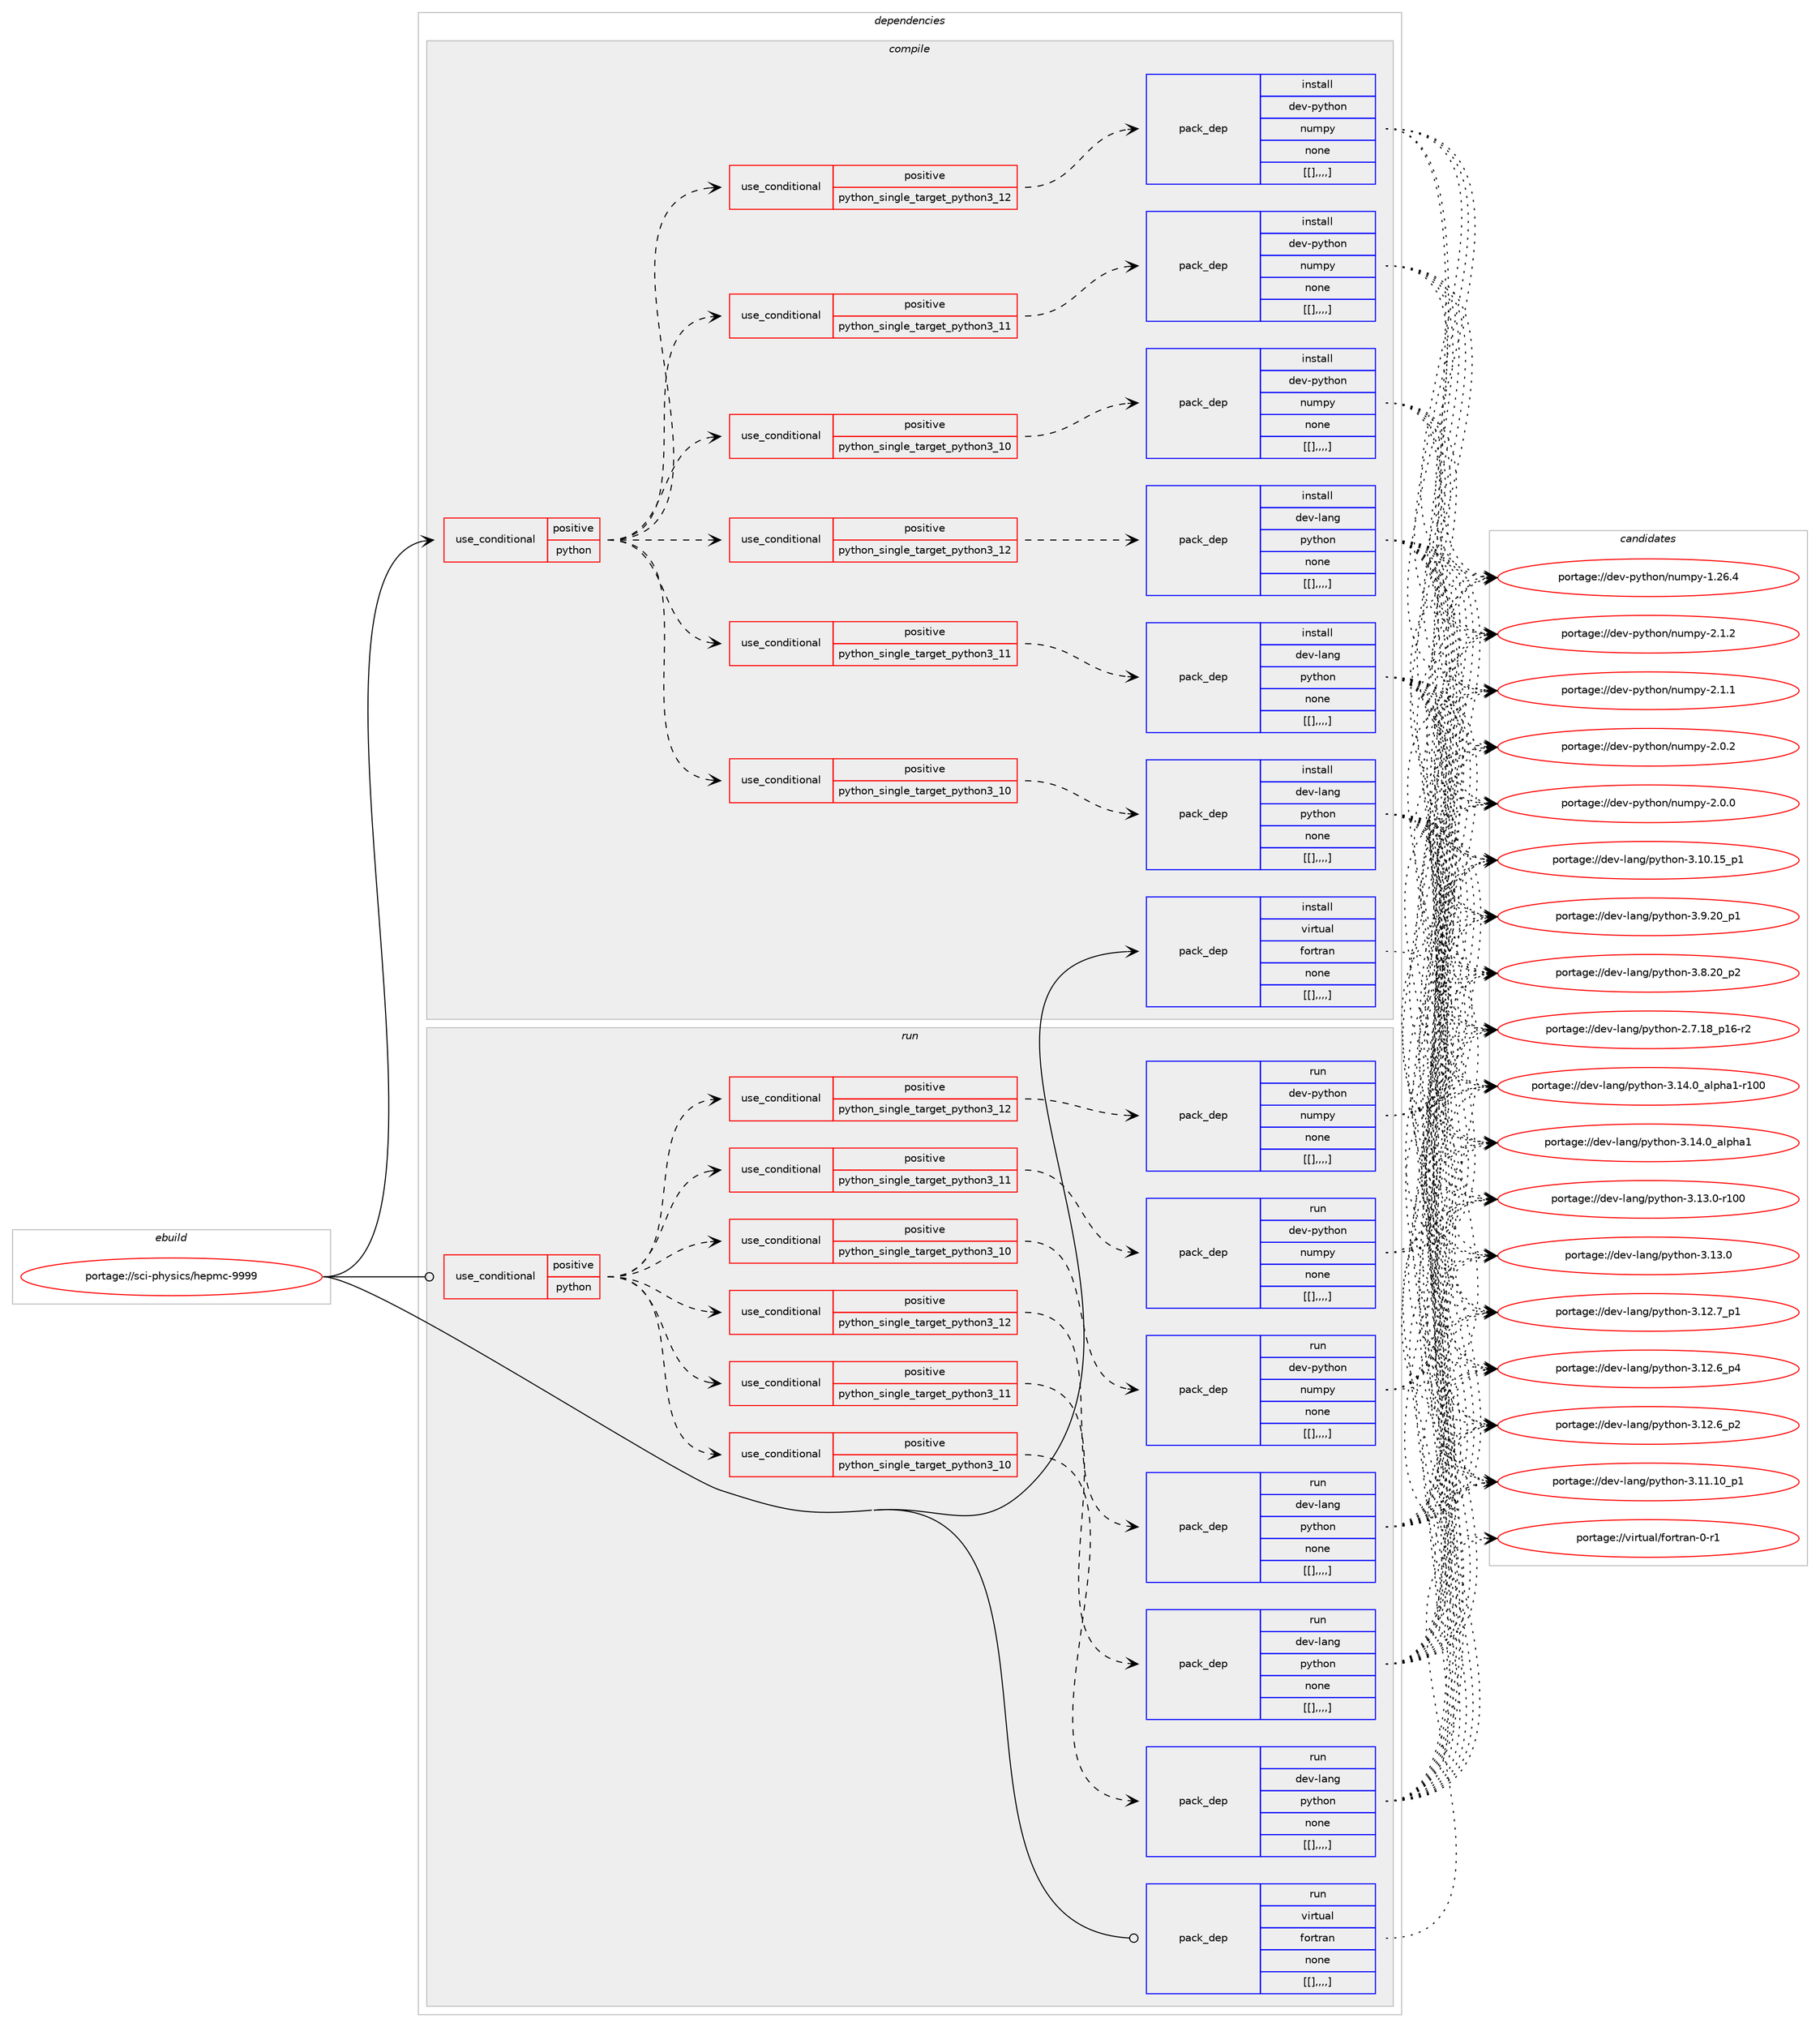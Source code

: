 digraph prolog {

# *************
# Graph options
# *************

newrank=true;
concentrate=true;
compound=true;
graph [rankdir=LR,fontname=Helvetica,fontsize=10,ranksep=1.5];#, ranksep=2.5, nodesep=0.2];
edge  [arrowhead=vee];
node  [fontname=Helvetica,fontsize=10];

# **********
# The ebuild
# **********

subgraph cluster_leftcol {
color=gray;
label=<<i>ebuild</i>>;
id [label="portage://sci-physics/hepmc-9999", color=red, width=4, href="../sci-physics/hepmc-9999.svg"];
}

# ****************
# The dependencies
# ****************

subgraph cluster_midcol {
color=gray;
label=<<i>dependencies</i>>;
subgraph cluster_compile {
fillcolor="#eeeeee";
style=filled;
label=<<i>compile</i>>;
subgraph cond115285 {
dependency433303 [label=<<TABLE BORDER="0" CELLBORDER="1" CELLSPACING="0" CELLPADDING="4"><TR><TD ROWSPAN="3" CELLPADDING="10">use_conditional</TD></TR><TR><TD>positive</TD></TR><TR><TD>python</TD></TR></TABLE>>, shape=none, color=red];
subgraph cond115294 {
dependency433321 [label=<<TABLE BORDER="0" CELLBORDER="1" CELLSPACING="0" CELLPADDING="4"><TR><TD ROWSPAN="3" CELLPADDING="10">use_conditional</TD></TR><TR><TD>positive</TD></TR><TR><TD>python_single_target_python3_10</TD></TR></TABLE>>, shape=none, color=red];
subgraph pack314862 {
dependency433338 [label=<<TABLE BORDER="0" CELLBORDER="1" CELLSPACING="0" CELLPADDING="4" WIDTH="220"><TR><TD ROWSPAN="6" CELLPADDING="30">pack_dep</TD></TR><TR><TD WIDTH="110">install</TD></TR><TR><TD>dev-lang</TD></TR><TR><TD>python</TD></TR><TR><TD>none</TD></TR><TR><TD>[[],,,,]</TD></TR></TABLE>>, shape=none, color=blue];
}
dependency433321:e -> dependency433338:w [weight=20,style="dashed",arrowhead="vee"];
}
dependency433303:e -> dependency433321:w [weight=20,style="dashed",arrowhead="vee"];
subgraph cond115317 {
dependency433369 [label=<<TABLE BORDER="0" CELLBORDER="1" CELLSPACING="0" CELLPADDING="4"><TR><TD ROWSPAN="3" CELLPADDING="10">use_conditional</TD></TR><TR><TD>positive</TD></TR><TR><TD>python_single_target_python3_11</TD></TR></TABLE>>, shape=none, color=red];
subgraph pack314886 {
dependency433404 [label=<<TABLE BORDER="0" CELLBORDER="1" CELLSPACING="0" CELLPADDING="4" WIDTH="220"><TR><TD ROWSPAN="6" CELLPADDING="30">pack_dep</TD></TR><TR><TD WIDTH="110">install</TD></TR><TR><TD>dev-lang</TD></TR><TR><TD>python</TD></TR><TR><TD>none</TD></TR><TR><TD>[[],,,,]</TD></TR></TABLE>>, shape=none, color=blue];
}
dependency433369:e -> dependency433404:w [weight=20,style="dashed",arrowhead="vee"];
}
dependency433303:e -> dependency433369:w [weight=20,style="dashed",arrowhead="vee"];
subgraph cond115335 {
dependency433447 [label=<<TABLE BORDER="0" CELLBORDER="1" CELLSPACING="0" CELLPADDING="4"><TR><TD ROWSPAN="3" CELLPADDING="10">use_conditional</TD></TR><TR><TD>positive</TD></TR><TR><TD>python_single_target_python3_12</TD></TR></TABLE>>, shape=none, color=red];
subgraph pack314945 {
dependency433464 [label=<<TABLE BORDER="0" CELLBORDER="1" CELLSPACING="0" CELLPADDING="4" WIDTH="220"><TR><TD ROWSPAN="6" CELLPADDING="30">pack_dep</TD></TR><TR><TD WIDTH="110">install</TD></TR><TR><TD>dev-lang</TD></TR><TR><TD>python</TD></TR><TR><TD>none</TD></TR><TR><TD>[[],,,,]</TD></TR></TABLE>>, shape=none, color=blue];
}
dependency433447:e -> dependency433464:w [weight=20,style="dashed",arrowhead="vee"];
}
dependency433303:e -> dependency433447:w [weight=20,style="dashed",arrowhead="vee"];
subgraph cond115344 {
dependency433469 [label=<<TABLE BORDER="0" CELLBORDER="1" CELLSPACING="0" CELLPADDING="4"><TR><TD ROWSPAN="3" CELLPADDING="10">use_conditional</TD></TR><TR><TD>positive</TD></TR><TR><TD>python_single_target_python3_10</TD></TR></TABLE>>, shape=none, color=red];
subgraph pack314959 {
dependency433473 [label=<<TABLE BORDER="0" CELLBORDER="1" CELLSPACING="0" CELLPADDING="4" WIDTH="220"><TR><TD ROWSPAN="6" CELLPADDING="30">pack_dep</TD></TR><TR><TD WIDTH="110">install</TD></TR><TR><TD>dev-python</TD></TR><TR><TD>numpy</TD></TR><TR><TD>none</TD></TR><TR><TD>[[],,,,]</TD></TR></TABLE>>, shape=none, color=blue];
}
dependency433469:e -> dependency433473:w [weight=20,style="dashed",arrowhead="vee"];
}
dependency433303:e -> dependency433469:w [weight=20,style="dashed",arrowhead="vee"];
subgraph cond115357 {
dependency433519 [label=<<TABLE BORDER="0" CELLBORDER="1" CELLSPACING="0" CELLPADDING="4"><TR><TD ROWSPAN="3" CELLPADDING="10">use_conditional</TD></TR><TR><TD>positive</TD></TR><TR><TD>python_single_target_python3_11</TD></TR></TABLE>>, shape=none, color=red];
subgraph pack314999 {
dependency433538 [label=<<TABLE BORDER="0" CELLBORDER="1" CELLSPACING="0" CELLPADDING="4" WIDTH="220"><TR><TD ROWSPAN="6" CELLPADDING="30">pack_dep</TD></TR><TR><TD WIDTH="110">install</TD></TR><TR><TD>dev-python</TD></TR><TR><TD>numpy</TD></TR><TR><TD>none</TD></TR><TR><TD>[[],,,,]</TD></TR></TABLE>>, shape=none, color=blue];
}
dependency433519:e -> dependency433538:w [weight=20,style="dashed",arrowhead="vee"];
}
dependency433303:e -> dependency433519:w [weight=20,style="dashed",arrowhead="vee"];
subgraph cond115375 {
dependency433555 [label=<<TABLE BORDER="0" CELLBORDER="1" CELLSPACING="0" CELLPADDING="4"><TR><TD ROWSPAN="3" CELLPADDING="10">use_conditional</TD></TR><TR><TD>positive</TD></TR><TR><TD>python_single_target_python3_12</TD></TR></TABLE>>, shape=none, color=red];
subgraph pack315022 {
dependency433586 [label=<<TABLE BORDER="0" CELLBORDER="1" CELLSPACING="0" CELLPADDING="4" WIDTH="220"><TR><TD ROWSPAN="6" CELLPADDING="30">pack_dep</TD></TR><TR><TD WIDTH="110">install</TD></TR><TR><TD>dev-python</TD></TR><TR><TD>numpy</TD></TR><TR><TD>none</TD></TR><TR><TD>[[],,,,]</TD></TR></TABLE>>, shape=none, color=blue];
}
dependency433555:e -> dependency433586:w [weight=20,style="dashed",arrowhead="vee"];
}
dependency433303:e -> dependency433555:w [weight=20,style="dashed",arrowhead="vee"];
}
id:e -> dependency433303:w [weight=20,style="solid",arrowhead="vee"];
subgraph pack315067 {
dependency433636 [label=<<TABLE BORDER="0" CELLBORDER="1" CELLSPACING="0" CELLPADDING="4" WIDTH="220"><TR><TD ROWSPAN="6" CELLPADDING="30">pack_dep</TD></TR><TR><TD WIDTH="110">install</TD></TR><TR><TD>virtual</TD></TR><TR><TD>fortran</TD></TR><TR><TD>none</TD></TR><TR><TD>[[],,,,]</TD></TR></TABLE>>, shape=none, color=blue];
}
id:e -> dependency433636:w [weight=20,style="solid",arrowhead="vee"];
}
subgraph cluster_compileandrun {
fillcolor="#eeeeee";
style=filled;
label=<<i>compile and run</i>>;
}
subgraph cluster_run {
fillcolor="#eeeeee";
style=filled;
label=<<i>run</i>>;
subgraph cond115419 {
dependency433673 [label=<<TABLE BORDER="0" CELLBORDER="1" CELLSPACING="0" CELLPADDING="4"><TR><TD ROWSPAN="3" CELLPADDING="10">use_conditional</TD></TR><TR><TD>positive</TD></TR><TR><TD>python</TD></TR></TABLE>>, shape=none, color=red];
subgraph cond115420 {
dependency433676 [label=<<TABLE BORDER="0" CELLBORDER="1" CELLSPACING="0" CELLPADDING="4"><TR><TD ROWSPAN="3" CELLPADDING="10">use_conditional</TD></TR><TR><TD>positive</TD></TR><TR><TD>python_single_target_python3_10</TD></TR></TABLE>>, shape=none, color=red];
subgraph pack315104 {
dependency433733 [label=<<TABLE BORDER="0" CELLBORDER="1" CELLSPACING="0" CELLPADDING="4" WIDTH="220"><TR><TD ROWSPAN="6" CELLPADDING="30">pack_dep</TD></TR><TR><TD WIDTH="110">run</TD></TR><TR><TD>dev-lang</TD></TR><TR><TD>python</TD></TR><TR><TD>none</TD></TR><TR><TD>[[],,,,]</TD></TR></TABLE>>, shape=none, color=blue];
}
dependency433676:e -> dependency433733:w [weight=20,style="dashed",arrowhead="vee"];
}
dependency433673:e -> dependency433676:w [weight=20,style="dashed",arrowhead="vee"];
subgraph cond115453 {
dependency433796 [label=<<TABLE BORDER="0" CELLBORDER="1" CELLSPACING="0" CELLPADDING="4"><TR><TD ROWSPAN="3" CELLPADDING="10">use_conditional</TD></TR><TR><TD>positive</TD></TR><TR><TD>python_single_target_python3_11</TD></TR></TABLE>>, shape=none, color=red];
subgraph pack315171 {
dependency433833 [label=<<TABLE BORDER="0" CELLBORDER="1" CELLSPACING="0" CELLPADDING="4" WIDTH="220"><TR><TD ROWSPAN="6" CELLPADDING="30">pack_dep</TD></TR><TR><TD WIDTH="110">run</TD></TR><TR><TD>dev-lang</TD></TR><TR><TD>python</TD></TR><TR><TD>none</TD></TR><TR><TD>[[],,,,]</TD></TR></TABLE>>, shape=none, color=blue];
}
dependency433796:e -> dependency433833:w [weight=20,style="dashed",arrowhead="vee"];
}
dependency433673:e -> dependency433796:w [weight=20,style="dashed",arrowhead="vee"];
subgraph cond115497 {
dependency433894 [label=<<TABLE BORDER="0" CELLBORDER="1" CELLSPACING="0" CELLPADDING="4"><TR><TD ROWSPAN="3" CELLPADDING="10">use_conditional</TD></TR><TR><TD>positive</TD></TR><TR><TD>python_single_target_python3_12</TD></TR></TABLE>>, shape=none, color=red];
subgraph pack315209 {
dependency433897 [label=<<TABLE BORDER="0" CELLBORDER="1" CELLSPACING="0" CELLPADDING="4" WIDTH="220"><TR><TD ROWSPAN="6" CELLPADDING="30">pack_dep</TD></TR><TR><TD WIDTH="110">run</TD></TR><TR><TD>dev-lang</TD></TR><TR><TD>python</TD></TR><TR><TD>none</TD></TR><TR><TD>[[],,,,]</TD></TR></TABLE>>, shape=none, color=blue];
}
dependency433894:e -> dependency433897:w [weight=20,style="dashed",arrowhead="vee"];
}
dependency433673:e -> dependency433894:w [weight=20,style="dashed",arrowhead="vee"];
subgraph cond115532 {
dependency433949 [label=<<TABLE BORDER="0" CELLBORDER="1" CELLSPACING="0" CELLPADDING="4"><TR><TD ROWSPAN="3" CELLPADDING="10">use_conditional</TD></TR><TR><TD>positive</TD></TR><TR><TD>python_single_target_python3_10</TD></TR></TABLE>>, shape=none, color=red];
subgraph pack315242 {
dependency433965 [label=<<TABLE BORDER="0" CELLBORDER="1" CELLSPACING="0" CELLPADDING="4" WIDTH="220"><TR><TD ROWSPAN="6" CELLPADDING="30">pack_dep</TD></TR><TR><TD WIDTH="110">run</TD></TR><TR><TD>dev-python</TD></TR><TR><TD>numpy</TD></TR><TR><TD>none</TD></TR><TR><TD>[[],,,,]</TD></TR></TABLE>>, shape=none, color=blue];
}
dependency433949:e -> dependency433965:w [weight=20,style="dashed",arrowhead="vee"];
}
dependency433673:e -> dependency433949:w [weight=20,style="dashed",arrowhead="vee"];
subgraph cond115563 {
dependency434008 [label=<<TABLE BORDER="0" CELLBORDER="1" CELLSPACING="0" CELLPADDING="4"><TR><TD ROWSPAN="3" CELLPADDING="10">use_conditional</TD></TR><TR><TD>positive</TD></TR><TR><TD>python_single_target_python3_11</TD></TR></TABLE>>, shape=none, color=red];
subgraph pack315289 {
dependency434068 [label=<<TABLE BORDER="0" CELLBORDER="1" CELLSPACING="0" CELLPADDING="4" WIDTH="220"><TR><TD ROWSPAN="6" CELLPADDING="30">pack_dep</TD></TR><TR><TD WIDTH="110">run</TD></TR><TR><TD>dev-python</TD></TR><TR><TD>numpy</TD></TR><TR><TD>none</TD></TR><TR><TD>[[],,,,]</TD></TR></TABLE>>, shape=none, color=blue];
}
dependency434008:e -> dependency434068:w [weight=20,style="dashed",arrowhead="vee"];
}
dependency433673:e -> dependency434008:w [weight=20,style="dashed",arrowhead="vee"];
subgraph cond115593 {
dependency434088 [label=<<TABLE BORDER="0" CELLBORDER="1" CELLSPACING="0" CELLPADDING="4"><TR><TD ROWSPAN="3" CELLPADDING="10">use_conditional</TD></TR><TR><TD>positive</TD></TR><TR><TD>python_single_target_python3_12</TD></TR></TABLE>>, shape=none, color=red];
subgraph pack315325 {
dependency434089 [label=<<TABLE BORDER="0" CELLBORDER="1" CELLSPACING="0" CELLPADDING="4" WIDTH="220"><TR><TD ROWSPAN="6" CELLPADDING="30">pack_dep</TD></TR><TR><TD WIDTH="110">run</TD></TR><TR><TD>dev-python</TD></TR><TR><TD>numpy</TD></TR><TR><TD>none</TD></TR><TR><TD>[[],,,,]</TD></TR></TABLE>>, shape=none, color=blue];
}
dependency434088:e -> dependency434089:w [weight=20,style="dashed",arrowhead="vee"];
}
dependency433673:e -> dependency434088:w [weight=20,style="dashed",arrowhead="vee"];
}
id:e -> dependency433673:w [weight=20,style="solid",arrowhead="odot"];
subgraph pack315340 {
dependency434118 [label=<<TABLE BORDER="0" CELLBORDER="1" CELLSPACING="0" CELLPADDING="4" WIDTH="220"><TR><TD ROWSPAN="6" CELLPADDING="30">pack_dep</TD></TR><TR><TD WIDTH="110">run</TD></TR><TR><TD>virtual</TD></TR><TR><TD>fortran</TD></TR><TR><TD>none</TD></TR><TR><TD>[[],,,,]</TD></TR></TABLE>>, shape=none, color=blue];
}
id:e -> dependency434118:w [weight=20,style="solid",arrowhead="odot"];
}
}

# **************
# The candidates
# **************

subgraph cluster_choices {
rank=same;
color=gray;
label=<<i>candidates</i>>;

subgraph choice314528 {
color=black;
nodesep=1;
choice100101118451089711010347112121116104111110455146495246489597108112104974945114494848 [label="portage://dev-lang/python-3.14.0_alpha1-r100", color=red, width=4,href="../dev-lang/python-3.14.0_alpha1-r100.svg"];
choice1001011184510897110103471121211161041111104551464952464895971081121049749 [label="portage://dev-lang/python-3.14.0_alpha1", color=red, width=4,href="../dev-lang/python-3.14.0_alpha1.svg"];
choice1001011184510897110103471121211161041111104551464951464845114494848 [label="portage://dev-lang/python-3.13.0-r100", color=red, width=4,href="../dev-lang/python-3.13.0-r100.svg"];
choice10010111845108971101034711212111610411111045514649514648 [label="portage://dev-lang/python-3.13.0", color=red, width=4,href="../dev-lang/python-3.13.0.svg"];
choice100101118451089711010347112121116104111110455146495046559511249 [label="portage://dev-lang/python-3.12.7_p1", color=red, width=4,href="../dev-lang/python-3.12.7_p1.svg"];
choice100101118451089711010347112121116104111110455146495046549511252 [label="portage://dev-lang/python-3.12.6_p4", color=red, width=4,href="../dev-lang/python-3.12.6_p4.svg"];
choice100101118451089711010347112121116104111110455146495046549511250 [label="portage://dev-lang/python-3.12.6_p2", color=red, width=4,href="../dev-lang/python-3.12.6_p2.svg"];
choice10010111845108971101034711212111610411111045514649494649489511249 [label="portage://dev-lang/python-3.11.10_p1", color=red, width=4,href="../dev-lang/python-3.11.10_p1.svg"];
choice10010111845108971101034711212111610411111045514649484649539511249 [label="portage://dev-lang/python-3.10.15_p1", color=red, width=4,href="../dev-lang/python-3.10.15_p1.svg"];
choice100101118451089711010347112121116104111110455146574650489511249 [label="portage://dev-lang/python-3.9.20_p1", color=red, width=4,href="../dev-lang/python-3.9.20_p1.svg"];
choice100101118451089711010347112121116104111110455146564650489511250 [label="portage://dev-lang/python-3.8.20_p2", color=red, width=4,href="../dev-lang/python-3.8.20_p2.svg"];
choice100101118451089711010347112121116104111110455046554649569511249544511450 [label="portage://dev-lang/python-2.7.18_p16-r2", color=red, width=4,href="../dev-lang/python-2.7.18_p16-r2.svg"];
dependency433338:e -> choice100101118451089711010347112121116104111110455146495246489597108112104974945114494848:w [style=dotted,weight="100"];
dependency433338:e -> choice1001011184510897110103471121211161041111104551464952464895971081121049749:w [style=dotted,weight="100"];
dependency433338:e -> choice1001011184510897110103471121211161041111104551464951464845114494848:w [style=dotted,weight="100"];
dependency433338:e -> choice10010111845108971101034711212111610411111045514649514648:w [style=dotted,weight="100"];
dependency433338:e -> choice100101118451089711010347112121116104111110455146495046559511249:w [style=dotted,weight="100"];
dependency433338:e -> choice100101118451089711010347112121116104111110455146495046549511252:w [style=dotted,weight="100"];
dependency433338:e -> choice100101118451089711010347112121116104111110455146495046549511250:w [style=dotted,weight="100"];
dependency433338:e -> choice10010111845108971101034711212111610411111045514649494649489511249:w [style=dotted,weight="100"];
dependency433338:e -> choice10010111845108971101034711212111610411111045514649484649539511249:w [style=dotted,weight="100"];
dependency433338:e -> choice100101118451089711010347112121116104111110455146574650489511249:w [style=dotted,weight="100"];
dependency433338:e -> choice100101118451089711010347112121116104111110455146564650489511250:w [style=dotted,weight="100"];
dependency433338:e -> choice100101118451089711010347112121116104111110455046554649569511249544511450:w [style=dotted,weight="100"];
}
subgraph choice314559 {
color=black;
nodesep=1;
choice100101118451089711010347112121116104111110455146495246489597108112104974945114494848 [label="portage://dev-lang/python-3.14.0_alpha1-r100", color=red, width=4,href="../dev-lang/python-3.14.0_alpha1-r100.svg"];
choice1001011184510897110103471121211161041111104551464952464895971081121049749 [label="portage://dev-lang/python-3.14.0_alpha1", color=red, width=4,href="../dev-lang/python-3.14.0_alpha1.svg"];
choice1001011184510897110103471121211161041111104551464951464845114494848 [label="portage://dev-lang/python-3.13.0-r100", color=red, width=4,href="../dev-lang/python-3.13.0-r100.svg"];
choice10010111845108971101034711212111610411111045514649514648 [label="portage://dev-lang/python-3.13.0", color=red, width=4,href="../dev-lang/python-3.13.0.svg"];
choice100101118451089711010347112121116104111110455146495046559511249 [label="portage://dev-lang/python-3.12.7_p1", color=red, width=4,href="../dev-lang/python-3.12.7_p1.svg"];
choice100101118451089711010347112121116104111110455146495046549511252 [label="portage://dev-lang/python-3.12.6_p4", color=red, width=4,href="../dev-lang/python-3.12.6_p4.svg"];
choice100101118451089711010347112121116104111110455146495046549511250 [label="portage://dev-lang/python-3.12.6_p2", color=red, width=4,href="../dev-lang/python-3.12.6_p2.svg"];
choice10010111845108971101034711212111610411111045514649494649489511249 [label="portage://dev-lang/python-3.11.10_p1", color=red, width=4,href="../dev-lang/python-3.11.10_p1.svg"];
choice10010111845108971101034711212111610411111045514649484649539511249 [label="portage://dev-lang/python-3.10.15_p1", color=red, width=4,href="../dev-lang/python-3.10.15_p1.svg"];
choice100101118451089711010347112121116104111110455146574650489511249 [label="portage://dev-lang/python-3.9.20_p1", color=red, width=4,href="../dev-lang/python-3.9.20_p1.svg"];
choice100101118451089711010347112121116104111110455146564650489511250 [label="portage://dev-lang/python-3.8.20_p2", color=red, width=4,href="../dev-lang/python-3.8.20_p2.svg"];
choice100101118451089711010347112121116104111110455046554649569511249544511450 [label="portage://dev-lang/python-2.7.18_p16-r2", color=red, width=4,href="../dev-lang/python-2.7.18_p16-r2.svg"];
dependency433404:e -> choice100101118451089711010347112121116104111110455146495246489597108112104974945114494848:w [style=dotted,weight="100"];
dependency433404:e -> choice1001011184510897110103471121211161041111104551464952464895971081121049749:w [style=dotted,weight="100"];
dependency433404:e -> choice1001011184510897110103471121211161041111104551464951464845114494848:w [style=dotted,weight="100"];
dependency433404:e -> choice10010111845108971101034711212111610411111045514649514648:w [style=dotted,weight="100"];
dependency433404:e -> choice100101118451089711010347112121116104111110455146495046559511249:w [style=dotted,weight="100"];
dependency433404:e -> choice100101118451089711010347112121116104111110455146495046549511252:w [style=dotted,weight="100"];
dependency433404:e -> choice100101118451089711010347112121116104111110455146495046549511250:w [style=dotted,weight="100"];
dependency433404:e -> choice10010111845108971101034711212111610411111045514649494649489511249:w [style=dotted,weight="100"];
dependency433404:e -> choice10010111845108971101034711212111610411111045514649484649539511249:w [style=dotted,weight="100"];
dependency433404:e -> choice100101118451089711010347112121116104111110455146574650489511249:w [style=dotted,weight="100"];
dependency433404:e -> choice100101118451089711010347112121116104111110455146564650489511250:w [style=dotted,weight="100"];
dependency433404:e -> choice100101118451089711010347112121116104111110455046554649569511249544511450:w [style=dotted,weight="100"];
}
subgraph choice314592 {
color=black;
nodesep=1;
choice100101118451089711010347112121116104111110455146495246489597108112104974945114494848 [label="portage://dev-lang/python-3.14.0_alpha1-r100", color=red, width=4,href="../dev-lang/python-3.14.0_alpha1-r100.svg"];
choice1001011184510897110103471121211161041111104551464952464895971081121049749 [label="portage://dev-lang/python-3.14.0_alpha1", color=red, width=4,href="../dev-lang/python-3.14.0_alpha1.svg"];
choice1001011184510897110103471121211161041111104551464951464845114494848 [label="portage://dev-lang/python-3.13.0-r100", color=red, width=4,href="../dev-lang/python-3.13.0-r100.svg"];
choice10010111845108971101034711212111610411111045514649514648 [label="portage://dev-lang/python-3.13.0", color=red, width=4,href="../dev-lang/python-3.13.0.svg"];
choice100101118451089711010347112121116104111110455146495046559511249 [label="portage://dev-lang/python-3.12.7_p1", color=red, width=4,href="../dev-lang/python-3.12.7_p1.svg"];
choice100101118451089711010347112121116104111110455146495046549511252 [label="portage://dev-lang/python-3.12.6_p4", color=red, width=4,href="../dev-lang/python-3.12.6_p4.svg"];
choice100101118451089711010347112121116104111110455146495046549511250 [label="portage://dev-lang/python-3.12.6_p2", color=red, width=4,href="../dev-lang/python-3.12.6_p2.svg"];
choice10010111845108971101034711212111610411111045514649494649489511249 [label="portage://dev-lang/python-3.11.10_p1", color=red, width=4,href="../dev-lang/python-3.11.10_p1.svg"];
choice10010111845108971101034711212111610411111045514649484649539511249 [label="portage://dev-lang/python-3.10.15_p1", color=red, width=4,href="../dev-lang/python-3.10.15_p1.svg"];
choice100101118451089711010347112121116104111110455146574650489511249 [label="portage://dev-lang/python-3.9.20_p1", color=red, width=4,href="../dev-lang/python-3.9.20_p1.svg"];
choice100101118451089711010347112121116104111110455146564650489511250 [label="portage://dev-lang/python-3.8.20_p2", color=red, width=4,href="../dev-lang/python-3.8.20_p2.svg"];
choice100101118451089711010347112121116104111110455046554649569511249544511450 [label="portage://dev-lang/python-2.7.18_p16-r2", color=red, width=4,href="../dev-lang/python-2.7.18_p16-r2.svg"];
dependency433464:e -> choice100101118451089711010347112121116104111110455146495246489597108112104974945114494848:w [style=dotted,weight="100"];
dependency433464:e -> choice1001011184510897110103471121211161041111104551464952464895971081121049749:w [style=dotted,weight="100"];
dependency433464:e -> choice1001011184510897110103471121211161041111104551464951464845114494848:w [style=dotted,weight="100"];
dependency433464:e -> choice10010111845108971101034711212111610411111045514649514648:w [style=dotted,weight="100"];
dependency433464:e -> choice100101118451089711010347112121116104111110455146495046559511249:w [style=dotted,weight="100"];
dependency433464:e -> choice100101118451089711010347112121116104111110455146495046549511252:w [style=dotted,weight="100"];
dependency433464:e -> choice100101118451089711010347112121116104111110455146495046549511250:w [style=dotted,weight="100"];
dependency433464:e -> choice10010111845108971101034711212111610411111045514649494649489511249:w [style=dotted,weight="100"];
dependency433464:e -> choice10010111845108971101034711212111610411111045514649484649539511249:w [style=dotted,weight="100"];
dependency433464:e -> choice100101118451089711010347112121116104111110455146574650489511249:w [style=dotted,weight="100"];
dependency433464:e -> choice100101118451089711010347112121116104111110455146564650489511250:w [style=dotted,weight="100"];
dependency433464:e -> choice100101118451089711010347112121116104111110455046554649569511249544511450:w [style=dotted,weight="100"];
}
subgraph choice314609 {
color=black;
nodesep=1;
choice1001011184511212111610411111047110117109112121455046494650 [label="portage://dev-python/numpy-2.1.2", color=red, width=4,href="../dev-python/numpy-2.1.2.svg"];
choice1001011184511212111610411111047110117109112121455046494649 [label="portage://dev-python/numpy-2.1.1", color=red, width=4,href="../dev-python/numpy-2.1.1.svg"];
choice1001011184511212111610411111047110117109112121455046484650 [label="portage://dev-python/numpy-2.0.2", color=red, width=4,href="../dev-python/numpy-2.0.2.svg"];
choice1001011184511212111610411111047110117109112121455046484648 [label="portage://dev-python/numpy-2.0.0", color=red, width=4,href="../dev-python/numpy-2.0.0.svg"];
choice100101118451121211161041111104711011710911212145494650544652 [label="portage://dev-python/numpy-1.26.4", color=red, width=4,href="../dev-python/numpy-1.26.4.svg"];
dependency433473:e -> choice1001011184511212111610411111047110117109112121455046494650:w [style=dotted,weight="100"];
dependency433473:e -> choice1001011184511212111610411111047110117109112121455046494649:w [style=dotted,weight="100"];
dependency433473:e -> choice1001011184511212111610411111047110117109112121455046484650:w [style=dotted,weight="100"];
dependency433473:e -> choice1001011184511212111610411111047110117109112121455046484648:w [style=dotted,weight="100"];
dependency433473:e -> choice100101118451121211161041111104711011710911212145494650544652:w [style=dotted,weight="100"];
}
subgraph choice314648 {
color=black;
nodesep=1;
choice1001011184511212111610411111047110117109112121455046494650 [label="portage://dev-python/numpy-2.1.2", color=red, width=4,href="../dev-python/numpy-2.1.2.svg"];
choice1001011184511212111610411111047110117109112121455046494649 [label="portage://dev-python/numpy-2.1.1", color=red, width=4,href="../dev-python/numpy-2.1.1.svg"];
choice1001011184511212111610411111047110117109112121455046484650 [label="portage://dev-python/numpy-2.0.2", color=red, width=4,href="../dev-python/numpy-2.0.2.svg"];
choice1001011184511212111610411111047110117109112121455046484648 [label="portage://dev-python/numpy-2.0.0", color=red, width=4,href="../dev-python/numpy-2.0.0.svg"];
choice100101118451121211161041111104711011710911212145494650544652 [label="portage://dev-python/numpy-1.26.4", color=red, width=4,href="../dev-python/numpy-1.26.4.svg"];
dependency433538:e -> choice1001011184511212111610411111047110117109112121455046494650:w [style=dotted,weight="100"];
dependency433538:e -> choice1001011184511212111610411111047110117109112121455046494649:w [style=dotted,weight="100"];
dependency433538:e -> choice1001011184511212111610411111047110117109112121455046484650:w [style=dotted,weight="100"];
dependency433538:e -> choice1001011184511212111610411111047110117109112121455046484648:w [style=dotted,weight="100"];
dependency433538:e -> choice100101118451121211161041111104711011710911212145494650544652:w [style=dotted,weight="100"];
}
subgraph choice314657 {
color=black;
nodesep=1;
choice1001011184511212111610411111047110117109112121455046494650 [label="portage://dev-python/numpy-2.1.2", color=red, width=4,href="../dev-python/numpy-2.1.2.svg"];
choice1001011184511212111610411111047110117109112121455046494649 [label="portage://dev-python/numpy-2.1.1", color=red, width=4,href="../dev-python/numpy-2.1.1.svg"];
choice1001011184511212111610411111047110117109112121455046484650 [label="portage://dev-python/numpy-2.0.2", color=red, width=4,href="../dev-python/numpy-2.0.2.svg"];
choice1001011184511212111610411111047110117109112121455046484648 [label="portage://dev-python/numpy-2.0.0", color=red, width=4,href="../dev-python/numpy-2.0.0.svg"];
choice100101118451121211161041111104711011710911212145494650544652 [label="portage://dev-python/numpy-1.26.4", color=red, width=4,href="../dev-python/numpy-1.26.4.svg"];
dependency433586:e -> choice1001011184511212111610411111047110117109112121455046494650:w [style=dotted,weight="100"];
dependency433586:e -> choice1001011184511212111610411111047110117109112121455046494649:w [style=dotted,weight="100"];
dependency433586:e -> choice1001011184511212111610411111047110117109112121455046484650:w [style=dotted,weight="100"];
dependency433586:e -> choice1001011184511212111610411111047110117109112121455046484648:w [style=dotted,weight="100"];
dependency433586:e -> choice100101118451121211161041111104711011710911212145494650544652:w [style=dotted,weight="100"];
}
subgraph choice314680 {
color=black;
nodesep=1;
choice11810511411611797108471021111141161149711045484511449 [label="portage://virtual/fortran-0-r1", color=red, width=4,href="../virtual/fortran-0-r1.svg"];
dependency433636:e -> choice11810511411611797108471021111141161149711045484511449:w [style=dotted,weight="100"];
}
subgraph choice314697 {
color=black;
nodesep=1;
choice100101118451089711010347112121116104111110455146495246489597108112104974945114494848 [label="portage://dev-lang/python-3.14.0_alpha1-r100", color=red, width=4,href="../dev-lang/python-3.14.0_alpha1-r100.svg"];
choice1001011184510897110103471121211161041111104551464952464895971081121049749 [label="portage://dev-lang/python-3.14.0_alpha1", color=red, width=4,href="../dev-lang/python-3.14.0_alpha1.svg"];
choice1001011184510897110103471121211161041111104551464951464845114494848 [label="portage://dev-lang/python-3.13.0-r100", color=red, width=4,href="../dev-lang/python-3.13.0-r100.svg"];
choice10010111845108971101034711212111610411111045514649514648 [label="portage://dev-lang/python-3.13.0", color=red, width=4,href="../dev-lang/python-3.13.0.svg"];
choice100101118451089711010347112121116104111110455146495046559511249 [label="portage://dev-lang/python-3.12.7_p1", color=red, width=4,href="../dev-lang/python-3.12.7_p1.svg"];
choice100101118451089711010347112121116104111110455146495046549511252 [label="portage://dev-lang/python-3.12.6_p4", color=red, width=4,href="../dev-lang/python-3.12.6_p4.svg"];
choice100101118451089711010347112121116104111110455146495046549511250 [label="portage://dev-lang/python-3.12.6_p2", color=red, width=4,href="../dev-lang/python-3.12.6_p2.svg"];
choice10010111845108971101034711212111610411111045514649494649489511249 [label="portage://dev-lang/python-3.11.10_p1", color=red, width=4,href="../dev-lang/python-3.11.10_p1.svg"];
choice10010111845108971101034711212111610411111045514649484649539511249 [label="portage://dev-lang/python-3.10.15_p1", color=red, width=4,href="../dev-lang/python-3.10.15_p1.svg"];
choice100101118451089711010347112121116104111110455146574650489511249 [label="portage://dev-lang/python-3.9.20_p1", color=red, width=4,href="../dev-lang/python-3.9.20_p1.svg"];
choice100101118451089711010347112121116104111110455146564650489511250 [label="portage://dev-lang/python-3.8.20_p2", color=red, width=4,href="../dev-lang/python-3.8.20_p2.svg"];
choice100101118451089711010347112121116104111110455046554649569511249544511450 [label="portage://dev-lang/python-2.7.18_p16-r2", color=red, width=4,href="../dev-lang/python-2.7.18_p16-r2.svg"];
dependency433733:e -> choice100101118451089711010347112121116104111110455146495246489597108112104974945114494848:w [style=dotted,weight="100"];
dependency433733:e -> choice1001011184510897110103471121211161041111104551464952464895971081121049749:w [style=dotted,weight="100"];
dependency433733:e -> choice1001011184510897110103471121211161041111104551464951464845114494848:w [style=dotted,weight="100"];
dependency433733:e -> choice10010111845108971101034711212111610411111045514649514648:w [style=dotted,weight="100"];
dependency433733:e -> choice100101118451089711010347112121116104111110455146495046559511249:w [style=dotted,weight="100"];
dependency433733:e -> choice100101118451089711010347112121116104111110455146495046549511252:w [style=dotted,weight="100"];
dependency433733:e -> choice100101118451089711010347112121116104111110455146495046549511250:w [style=dotted,weight="100"];
dependency433733:e -> choice10010111845108971101034711212111610411111045514649494649489511249:w [style=dotted,weight="100"];
dependency433733:e -> choice10010111845108971101034711212111610411111045514649484649539511249:w [style=dotted,weight="100"];
dependency433733:e -> choice100101118451089711010347112121116104111110455146574650489511249:w [style=dotted,weight="100"];
dependency433733:e -> choice100101118451089711010347112121116104111110455146564650489511250:w [style=dotted,weight="100"];
dependency433733:e -> choice100101118451089711010347112121116104111110455046554649569511249544511450:w [style=dotted,weight="100"];
}
subgraph choice314705 {
color=black;
nodesep=1;
choice100101118451089711010347112121116104111110455146495246489597108112104974945114494848 [label="portage://dev-lang/python-3.14.0_alpha1-r100", color=red, width=4,href="../dev-lang/python-3.14.0_alpha1-r100.svg"];
choice1001011184510897110103471121211161041111104551464952464895971081121049749 [label="portage://dev-lang/python-3.14.0_alpha1", color=red, width=4,href="../dev-lang/python-3.14.0_alpha1.svg"];
choice1001011184510897110103471121211161041111104551464951464845114494848 [label="portage://dev-lang/python-3.13.0-r100", color=red, width=4,href="../dev-lang/python-3.13.0-r100.svg"];
choice10010111845108971101034711212111610411111045514649514648 [label="portage://dev-lang/python-3.13.0", color=red, width=4,href="../dev-lang/python-3.13.0.svg"];
choice100101118451089711010347112121116104111110455146495046559511249 [label="portage://dev-lang/python-3.12.7_p1", color=red, width=4,href="../dev-lang/python-3.12.7_p1.svg"];
choice100101118451089711010347112121116104111110455146495046549511252 [label="portage://dev-lang/python-3.12.6_p4", color=red, width=4,href="../dev-lang/python-3.12.6_p4.svg"];
choice100101118451089711010347112121116104111110455146495046549511250 [label="portage://dev-lang/python-3.12.6_p2", color=red, width=4,href="../dev-lang/python-3.12.6_p2.svg"];
choice10010111845108971101034711212111610411111045514649494649489511249 [label="portage://dev-lang/python-3.11.10_p1", color=red, width=4,href="../dev-lang/python-3.11.10_p1.svg"];
choice10010111845108971101034711212111610411111045514649484649539511249 [label="portage://dev-lang/python-3.10.15_p1", color=red, width=4,href="../dev-lang/python-3.10.15_p1.svg"];
choice100101118451089711010347112121116104111110455146574650489511249 [label="portage://dev-lang/python-3.9.20_p1", color=red, width=4,href="../dev-lang/python-3.9.20_p1.svg"];
choice100101118451089711010347112121116104111110455146564650489511250 [label="portage://dev-lang/python-3.8.20_p2", color=red, width=4,href="../dev-lang/python-3.8.20_p2.svg"];
choice100101118451089711010347112121116104111110455046554649569511249544511450 [label="portage://dev-lang/python-2.7.18_p16-r2", color=red, width=4,href="../dev-lang/python-2.7.18_p16-r2.svg"];
dependency433833:e -> choice100101118451089711010347112121116104111110455146495246489597108112104974945114494848:w [style=dotted,weight="100"];
dependency433833:e -> choice1001011184510897110103471121211161041111104551464952464895971081121049749:w [style=dotted,weight="100"];
dependency433833:e -> choice1001011184510897110103471121211161041111104551464951464845114494848:w [style=dotted,weight="100"];
dependency433833:e -> choice10010111845108971101034711212111610411111045514649514648:w [style=dotted,weight="100"];
dependency433833:e -> choice100101118451089711010347112121116104111110455146495046559511249:w [style=dotted,weight="100"];
dependency433833:e -> choice100101118451089711010347112121116104111110455146495046549511252:w [style=dotted,weight="100"];
dependency433833:e -> choice100101118451089711010347112121116104111110455146495046549511250:w [style=dotted,weight="100"];
dependency433833:e -> choice10010111845108971101034711212111610411111045514649494649489511249:w [style=dotted,weight="100"];
dependency433833:e -> choice10010111845108971101034711212111610411111045514649484649539511249:w [style=dotted,weight="100"];
dependency433833:e -> choice100101118451089711010347112121116104111110455146574650489511249:w [style=dotted,weight="100"];
dependency433833:e -> choice100101118451089711010347112121116104111110455146564650489511250:w [style=dotted,weight="100"];
dependency433833:e -> choice100101118451089711010347112121116104111110455046554649569511249544511450:w [style=dotted,weight="100"];
}
subgraph choice314728 {
color=black;
nodesep=1;
choice100101118451089711010347112121116104111110455146495246489597108112104974945114494848 [label="portage://dev-lang/python-3.14.0_alpha1-r100", color=red, width=4,href="../dev-lang/python-3.14.0_alpha1-r100.svg"];
choice1001011184510897110103471121211161041111104551464952464895971081121049749 [label="portage://dev-lang/python-3.14.0_alpha1", color=red, width=4,href="../dev-lang/python-3.14.0_alpha1.svg"];
choice1001011184510897110103471121211161041111104551464951464845114494848 [label="portage://dev-lang/python-3.13.0-r100", color=red, width=4,href="../dev-lang/python-3.13.0-r100.svg"];
choice10010111845108971101034711212111610411111045514649514648 [label="portage://dev-lang/python-3.13.0", color=red, width=4,href="../dev-lang/python-3.13.0.svg"];
choice100101118451089711010347112121116104111110455146495046559511249 [label="portage://dev-lang/python-3.12.7_p1", color=red, width=4,href="../dev-lang/python-3.12.7_p1.svg"];
choice100101118451089711010347112121116104111110455146495046549511252 [label="portage://dev-lang/python-3.12.6_p4", color=red, width=4,href="../dev-lang/python-3.12.6_p4.svg"];
choice100101118451089711010347112121116104111110455146495046549511250 [label="portage://dev-lang/python-3.12.6_p2", color=red, width=4,href="../dev-lang/python-3.12.6_p2.svg"];
choice10010111845108971101034711212111610411111045514649494649489511249 [label="portage://dev-lang/python-3.11.10_p1", color=red, width=4,href="../dev-lang/python-3.11.10_p1.svg"];
choice10010111845108971101034711212111610411111045514649484649539511249 [label="portage://dev-lang/python-3.10.15_p1", color=red, width=4,href="../dev-lang/python-3.10.15_p1.svg"];
choice100101118451089711010347112121116104111110455146574650489511249 [label="portage://dev-lang/python-3.9.20_p1", color=red, width=4,href="../dev-lang/python-3.9.20_p1.svg"];
choice100101118451089711010347112121116104111110455146564650489511250 [label="portage://dev-lang/python-3.8.20_p2", color=red, width=4,href="../dev-lang/python-3.8.20_p2.svg"];
choice100101118451089711010347112121116104111110455046554649569511249544511450 [label="portage://dev-lang/python-2.7.18_p16-r2", color=red, width=4,href="../dev-lang/python-2.7.18_p16-r2.svg"];
dependency433897:e -> choice100101118451089711010347112121116104111110455146495246489597108112104974945114494848:w [style=dotted,weight="100"];
dependency433897:e -> choice1001011184510897110103471121211161041111104551464952464895971081121049749:w [style=dotted,weight="100"];
dependency433897:e -> choice1001011184510897110103471121211161041111104551464951464845114494848:w [style=dotted,weight="100"];
dependency433897:e -> choice10010111845108971101034711212111610411111045514649514648:w [style=dotted,weight="100"];
dependency433897:e -> choice100101118451089711010347112121116104111110455146495046559511249:w [style=dotted,weight="100"];
dependency433897:e -> choice100101118451089711010347112121116104111110455146495046549511252:w [style=dotted,weight="100"];
dependency433897:e -> choice100101118451089711010347112121116104111110455146495046549511250:w [style=dotted,weight="100"];
dependency433897:e -> choice10010111845108971101034711212111610411111045514649494649489511249:w [style=dotted,weight="100"];
dependency433897:e -> choice10010111845108971101034711212111610411111045514649484649539511249:w [style=dotted,weight="100"];
dependency433897:e -> choice100101118451089711010347112121116104111110455146574650489511249:w [style=dotted,weight="100"];
dependency433897:e -> choice100101118451089711010347112121116104111110455146564650489511250:w [style=dotted,weight="100"];
dependency433897:e -> choice100101118451089711010347112121116104111110455046554649569511249544511450:w [style=dotted,weight="100"];
}
subgraph choice314737 {
color=black;
nodesep=1;
choice1001011184511212111610411111047110117109112121455046494650 [label="portage://dev-python/numpy-2.1.2", color=red, width=4,href="../dev-python/numpy-2.1.2.svg"];
choice1001011184511212111610411111047110117109112121455046494649 [label="portage://dev-python/numpy-2.1.1", color=red, width=4,href="../dev-python/numpy-2.1.1.svg"];
choice1001011184511212111610411111047110117109112121455046484650 [label="portage://dev-python/numpy-2.0.2", color=red, width=4,href="../dev-python/numpy-2.0.2.svg"];
choice1001011184511212111610411111047110117109112121455046484648 [label="portage://dev-python/numpy-2.0.0", color=red, width=4,href="../dev-python/numpy-2.0.0.svg"];
choice100101118451121211161041111104711011710911212145494650544652 [label="portage://dev-python/numpy-1.26.4", color=red, width=4,href="../dev-python/numpy-1.26.4.svg"];
dependency433965:e -> choice1001011184511212111610411111047110117109112121455046494650:w [style=dotted,weight="100"];
dependency433965:e -> choice1001011184511212111610411111047110117109112121455046494649:w [style=dotted,weight="100"];
dependency433965:e -> choice1001011184511212111610411111047110117109112121455046484650:w [style=dotted,weight="100"];
dependency433965:e -> choice1001011184511212111610411111047110117109112121455046484648:w [style=dotted,weight="100"];
dependency433965:e -> choice100101118451121211161041111104711011710911212145494650544652:w [style=dotted,weight="100"];
}
subgraph choice314748 {
color=black;
nodesep=1;
choice1001011184511212111610411111047110117109112121455046494650 [label="portage://dev-python/numpy-2.1.2", color=red, width=4,href="../dev-python/numpy-2.1.2.svg"];
choice1001011184511212111610411111047110117109112121455046494649 [label="portage://dev-python/numpy-2.1.1", color=red, width=4,href="../dev-python/numpy-2.1.1.svg"];
choice1001011184511212111610411111047110117109112121455046484650 [label="portage://dev-python/numpy-2.0.2", color=red, width=4,href="../dev-python/numpy-2.0.2.svg"];
choice1001011184511212111610411111047110117109112121455046484648 [label="portage://dev-python/numpy-2.0.0", color=red, width=4,href="../dev-python/numpy-2.0.0.svg"];
choice100101118451121211161041111104711011710911212145494650544652 [label="portage://dev-python/numpy-1.26.4", color=red, width=4,href="../dev-python/numpy-1.26.4.svg"];
dependency434068:e -> choice1001011184511212111610411111047110117109112121455046494650:w [style=dotted,weight="100"];
dependency434068:e -> choice1001011184511212111610411111047110117109112121455046494649:w [style=dotted,weight="100"];
dependency434068:e -> choice1001011184511212111610411111047110117109112121455046484650:w [style=dotted,weight="100"];
dependency434068:e -> choice1001011184511212111610411111047110117109112121455046484648:w [style=dotted,weight="100"];
dependency434068:e -> choice100101118451121211161041111104711011710911212145494650544652:w [style=dotted,weight="100"];
}
subgraph choice314753 {
color=black;
nodesep=1;
choice1001011184511212111610411111047110117109112121455046494650 [label="portage://dev-python/numpy-2.1.2", color=red, width=4,href="../dev-python/numpy-2.1.2.svg"];
choice1001011184511212111610411111047110117109112121455046494649 [label="portage://dev-python/numpy-2.1.1", color=red, width=4,href="../dev-python/numpy-2.1.1.svg"];
choice1001011184511212111610411111047110117109112121455046484650 [label="portage://dev-python/numpy-2.0.2", color=red, width=4,href="../dev-python/numpy-2.0.2.svg"];
choice1001011184511212111610411111047110117109112121455046484648 [label="portage://dev-python/numpy-2.0.0", color=red, width=4,href="../dev-python/numpy-2.0.0.svg"];
choice100101118451121211161041111104711011710911212145494650544652 [label="portage://dev-python/numpy-1.26.4", color=red, width=4,href="../dev-python/numpy-1.26.4.svg"];
dependency434089:e -> choice1001011184511212111610411111047110117109112121455046494650:w [style=dotted,weight="100"];
dependency434089:e -> choice1001011184511212111610411111047110117109112121455046494649:w [style=dotted,weight="100"];
dependency434089:e -> choice1001011184511212111610411111047110117109112121455046484650:w [style=dotted,weight="100"];
dependency434089:e -> choice1001011184511212111610411111047110117109112121455046484648:w [style=dotted,weight="100"];
dependency434089:e -> choice100101118451121211161041111104711011710911212145494650544652:w [style=dotted,weight="100"];
}
subgraph choice314775 {
color=black;
nodesep=1;
choice11810511411611797108471021111141161149711045484511449 [label="portage://virtual/fortran-0-r1", color=red, width=4,href="../virtual/fortran-0-r1.svg"];
dependency434118:e -> choice11810511411611797108471021111141161149711045484511449:w [style=dotted,weight="100"];
}
}

}
